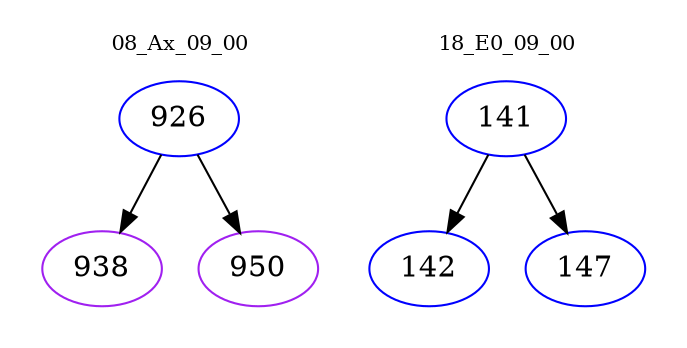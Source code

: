 digraph{
subgraph cluster_0 {
color = white
label = "08_Ax_09_00";
fontsize=10;
T0_926 [label="926", color="blue"]
T0_926 -> T0_938 [color="black"]
T0_938 [label="938", color="purple"]
T0_926 -> T0_950 [color="black"]
T0_950 [label="950", color="purple"]
}
subgraph cluster_1 {
color = white
label = "18_E0_09_00";
fontsize=10;
T1_141 [label="141", color="blue"]
T1_141 -> T1_142 [color="black"]
T1_142 [label="142", color="blue"]
T1_141 -> T1_147 [color="black"]
T1_147 [label="147", color="blue"]
}
}
